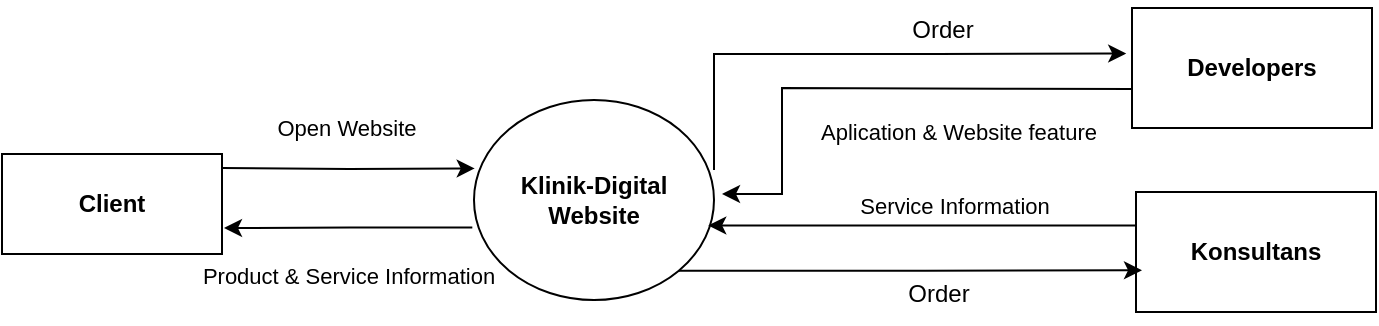 <mxfile version="21.8.2" type="github">
  <diagram name="Page-1" id="fyCYb2retFs3KwuY-BMH">
    <mxGraphModel dx="838" dy="491" grid="1" gridSize="10" guides="1" tooltips="1" connect="1" arrows="1" fold="1" page="1" pageScale="1" pageWidth="850" pageHeight="1100" math="0" shadow="0">
      <root>
        <mxCell id="0" />
        <mxCell id="1" parent="0" />
        <mxCell id="MsQs23-c7_RpU7kt0sFD-4" style="edgeStyle=orthogonalEdgeStyle;rounded=0;orthogonalLoop=1;jettySize=auto;html=1;exitX=1;exitY=0.5;exitDx=0;exitDy=0;entryX=0.003;entryY=0.342;entryDx=0;entryDy=0;entryPerimeter=0;" edge="1" parent="1" target="MsQs23-c7_RpU7kt0sFD-3">
          <mxGeometry relative="1" as="geometry">
            <mxPoint x="310" y="167" as="sourcePoint" />
            <mxPoint x="410" y="167" as="targetPoint" />
          </mxGeometry>
        </mxCell>
        <mxCell id="MsQs23-c7_RpU7kt0sFD-1" value="&lt;b&gt;Client&lt;/b&gt;" style="html=1;whiteSpace=wrap;" vertex="1" parent="1">
          <mxGeometry x="200" y="160" width="110" height="50" as="geometry" />
        </mxCell>
        <mxCell id="MsQs23-c7_RpU7kt0sFD-6" style="edgeStyle=orthogonalEdgeStyle;rounded=0;orthogonalLoop=1;jettySize=auto;html=1;entryX=1;entryY=0.5;entryDx=0;entryDy=0;exitX=-0.007;exitY=0.638;exitDx=0;exitDy=0;exitPerimeter=0;" edge="1" parent="1" source="MsQs23-c7_RpU7kt0sFD-3">
          <mxGeometry relative="1" as="geometry">
            <mxPoint x="411" y="197" as="sourcePoint" />
            <mxPoint x="311" y="197" as="targetPoint" />
          </mxGeometry>
        </mxCell>
        <mxCell id="MsQs23-c7_RpU7kt0sFD-3" value="&lt;b&gt;Klinik-Digital Website&lt;/b&gt;" style="ellipse;whiteSpace=wrap;html=1;" vertex="1" parent="1">
          <mxGeometry x="436" y="133" width="120" height="100" as="geometry" />
        </mxCell>
        <mxCell id="MsQs23-c7_RpU7kt0sFD-5" value="&lt;font style=&quot;font-size: 11px;&quot;&gt;Open Website&lt;/font&gt;" style="text;html=1;align=center;verticalAlign=middle;resizable=0;points=[];autosize=1;strokeColor=none;fillColor=none;" vertex="1" parent="1">
          <mxGeometry x="327" y="132" width="90" height="30" as="geometry" />
        </mxCell>
        <mxCell id="MsQs23-c7_RpU7kt0sFD-7" value="&lt;font style=&quot;font-size: 11px;&quot;&gt;Product &amp;amp; Service Information&lt;/font&gt;" style="text;html=1;align=center;verticalAlign=middle;resizable=0;points=[];autosize=1;strokeColor=none;fillColor=none;" vertex="1" parent="1">
          <mxGeometry x="288" y="206" width="170" height="30" as="geometry" />
        </mxCell>
        <mxCell id="MsQs23-c7_RpU7kt0sFD-8" style="edgeStyle=orthogonalEdgeStyle;rounded=0;orthogonalLoop=1;jettySize=auto;html=1;exitX=1;exitY=0.5;exitDx=0;exitDy=0;entryX=-0.024;entryY=0.379;entryDx=0;entryDy=0;entryPerimeter=0;" edge="1" parent="1" target="MsQs23-c7_RpU7kt0sFD-10">
          <mxGeometry relative="1" as="geometry">
            <mxPoint x="556" y="168" as="sourcePoint" />
            <mxPoint x="660" y="170" as="targetPoint" />
            <Array as="points">
              <mxPoint x="556" y="110" />
              <mxPoint x="667" y="110" />
            </Array>
          </mxGeometry>
        </mxCell>
        <mxCell id="MsQs23-c7_RpU7kt0sFD-9" style="edgeStyle=orthogonalEdgeStyle;rounded=0;orthogonalLoop=1;jettySize=auto;html=1;exitX=0.004;exitY=0.674;exitDx=0;exitDy=0;exitPerimeter=0;" edge="1" parent="1" source="MsQs23-c7_RpU7kt0sFD-10">
          <mxGeometry relative="1" as="geometry">
            <mxPoint x="700" y="132" as="sourcePoint" />
            <mxPoint x="560" y="180" as="targetPoint" />
            <Array as="points">
              <mxPoint x="700" y="127" />
              <mxPoint x="590" y="127" />
              <mxPoint x="590" y="180" />
            </Array>
          </mxGeometry>
        </mxCell>
        <mxCell id="MsQs23-c7_RpU7kt0sFD-10" value="&lt;b&gt;Developers&lt;/b&gt;" style="rounded=0;whiteSpace=wrap;html=1;" vertex="1" parent="1">
          <mxGeometry x="765" y="87" width="120" height="60" as="geometry" />
        </mxCell>
        <mxCell id="MsQs23-c7_RpU7kt0sFD-11" value="Order" style="text;html=1;align=center;verticalAlign=middle;resizable=0;points=[];autosize=1;strokeColor=none;fillColor=none;" vertex="1" parent="1">
          <mxGeometry x="645" y="83" width="50" height="30" as="geometry" />
        </mxCell>
        <mxCell id="MsQs23-c7_RpU7kt0sFD-12" value="&lt;font style=&quot;font-size: 11px;&quot;&gt;Aplication &amp;amp; Website feature&lt;/font&gt;" style="text;html=1;align=center;verticalAlign=middle;resizable=0;points=[];autosize=1;strokeColor=none;fillColor=none;" vertex="1" parent="1">
          <mxGeometry x="598" y="134" width="160" height="30" as="geometry" />
        </mxCell>
        <mxCell id="MsQs23-c7_RpU7kt0sFD-13" value="&lt;b&gt;Konsultans&lt;/b&gt;" style="rounded=0;whiteSpace=wrap;html=1;" vertex="1" parent="1">
          <mxGeometry x="767" y="179" width="120" height="60" as="geometry" />
        </mxCell>
        <mxCell id="MsQs23-c7_RpU7kt0sFD-14" style="edgeStyle=orthogonalEdgeStyle;rounded=0;orthogonalLoop=1;jettySize=auto;html=1;exitX=0;exitY=0.5;exitDx=0;exitDy=0;entryX=0.976;entryY=0.637;entryDx=0;entryDy=0;entryPerimeter=0;" edge="1" parent="1">
          <mxGeometry relative="1" as="geometry">
            <mxPoint x="767" y="208" as="sourcePoint" />
            <mxPoint x="553.12" y="195.7" as="targetPoint" />
            <Array as="points">
              <mxPoint x="767" y="196" />
            </Array>
          </mxGeometry>
        </mxCell>
        <mxCell id="MsQs23-c7_RpU7kt0sFD-15" value="&lt;font style=&quot;font-size: 11px;&quot;&gt;Service Information&lt;/font&gt;" style="text;html=1;align=center;verticalAlign=middle;resizable=0;points=[];autosize=1;strokeColor=none;fillColor=none;" vertex="1" parent="1">
          <mxGeometry x="616" y="171" width="120" height="30" as="geometry" />
        </mxCell>
        <mxCell id="MsQs23-c7_RpU7kt0sFD-16" style="edgeStyle=orthogonalEdgeStyle;rounded=0;orthogonalLoop=1;jettySize=auto;html=1;exitX=1;exitY=1;exitDx=0;exitDy=0;entryX=0.025;entryY=0.652;entryDx=0;entryDy=0;entryPerimeter=0;" edge="1" parent="1" source="MsQs23-c7_RpU7kt0sFD-3" target="MsQs23-c7_RpU7kt0sFD-13">
          <mxGeometry relative="1" as="geometry" />
        </mxCell>
        <mxCell id="MsQs23-c7_RpU7kt0sFD-17" value="Order" style="text;html=1;align=center;verticalAlign=middle;resizable=0;points=[];autosize=1;strokeColor=none;fillColor=none;" vertex="1" parent="1">
          <mxGeometry x="643" y="215" width="50" height="30" as="geometry" />
        </mxCell>
      </root>
    </mxGraphModel>
  </diagram>
</mxfile>
